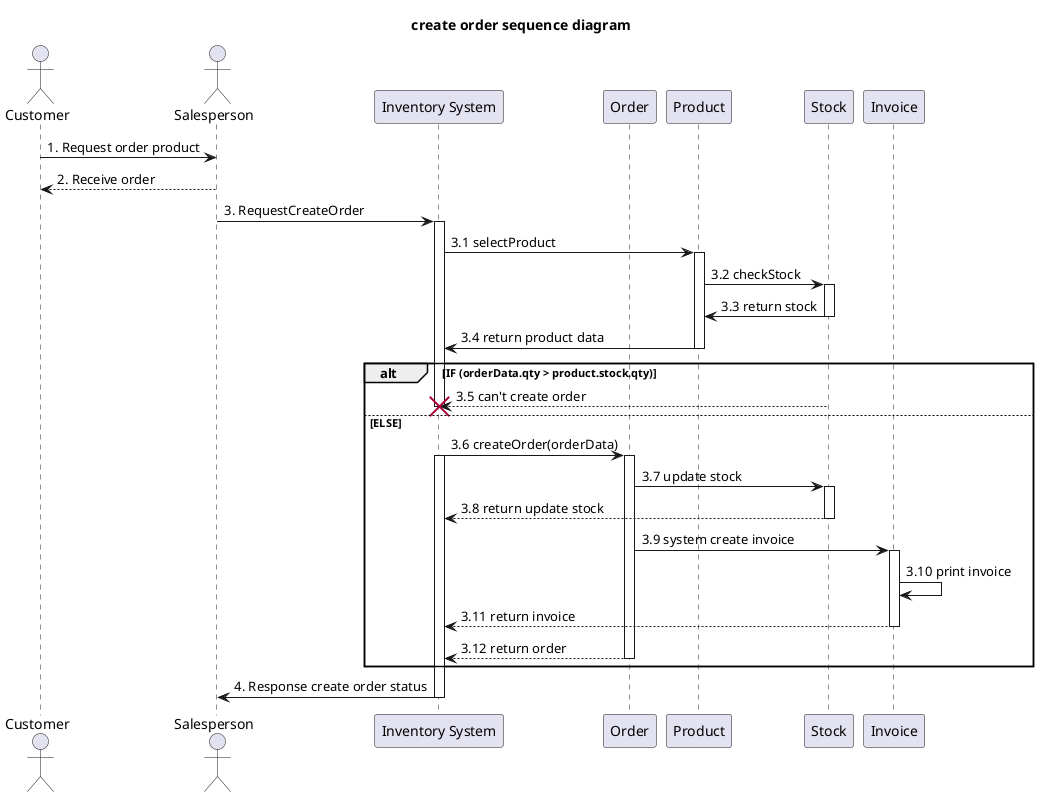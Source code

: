 @startuml
'example
title create order sequence diagram

actor Customer as actorCustomer

actor Salesperson as actorSalesperson
participant "Inventory System" as InventorySystem
participant "Order" as classOrder
participant "Product" as classProduct
participant "Stock" as classStock
participant "Invoice" as classInvoice


actorCustomer -> actorSalesperson : 1. Request order product

actorSalesperson --> actorCustomer : 2. Receive order

actorSalesperson -> InventorySystem: 3. RequestCreateOrder
activate InventorySystem

InventorySystem -> classProduct: 3.1 selectProduct
activate classProduct

classProduct -> classStock: 3.2 checkStock
activate classStock

classStock -> classProduct: 3.3 return stock
deactivate classStock

classProduct -> InventorySystem: 3.4 return product data
deactivate classProduct

alt IF (orderData.qty > product.stock.qty)
classStock --> InventorySystem : 3.5 can't create order
'deactivate InventorySystem
 destroy InventorySystem

else ELSE

InventorySystem -> classOrder: 3.6 createOrder(orderData)
activate classOrder
activate InventorySystem

classOrder -> classStock: 3.7 update stock
activate classStock

classStock --> InventorySystem : 3.8 return update stock
deactivate classStock


classOrder -> classInvoice : 3.9 system create invoice
activate classInvoice
classInvoice -> classInvoice : 3.10 print invoice
classInvoice --> InventorySystem: 3.11 return invoice




deactivate classInvoice
classOrder --> InventorySystem: 3.12 return order
deactivate classOrder

end


InventorySystem -> actorSalesperson: 4. Response create order status
deactivate InventorySystem




@enduml